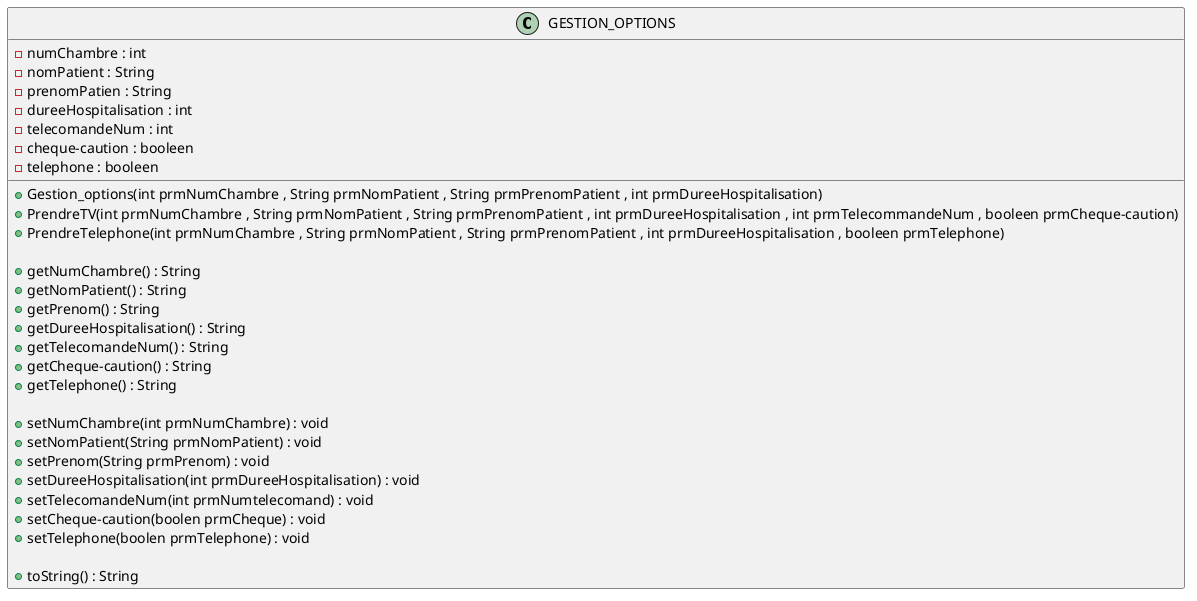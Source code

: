 @startuml
class GESTION_OPTIONS{
- numChambre : int
- nomPatient : String
- prenomPatien : String
- dureeHospitalisation : int
- telecomandeNum : int
- cheque-caution : booleen
- telephone : booleen

+ Gestion_options(int prmNumChambre , String prmNomPatient , String prmPrenomPatient , int prmDureeHospitalisation)
+ PrendreTV(int prmNumChambre , String prmNomPatient , String prmPrenomPatient , int prmDureeHospitalisation , int prmTelecommandeNum , booleen prmCheque-caution)
+ PrendreTelephone(int prmNumChambre , String prmNomPatient , String prmPrenomPatient , int prmDureeHospitalisation , booleen prmTelephone)

+ getNumChambre() : String
+ getNomPatient() : String
+ getPrenom() : String
+ getDureeHospitalisation() : String
+ getTelecomandeNum() : String
+ getCheque-caution() : String
+ getTelephone() : String

+ setNumChambre(int prmNumChambre) : void
+ setNomPatient(String prmNomPatient) : void
+ setPrenom(String prmPrenom) : void
+ setDureeHospitalisation(int prmDureeHospitalisation) : void
+ setTelecomandeNum(int prmNumtelecomand) : void
+ setCheque-caution(boolen prmCheque) : void
+ setTelephone(boolen prmTelephone) : void

+ toString() : String
}
@enduml